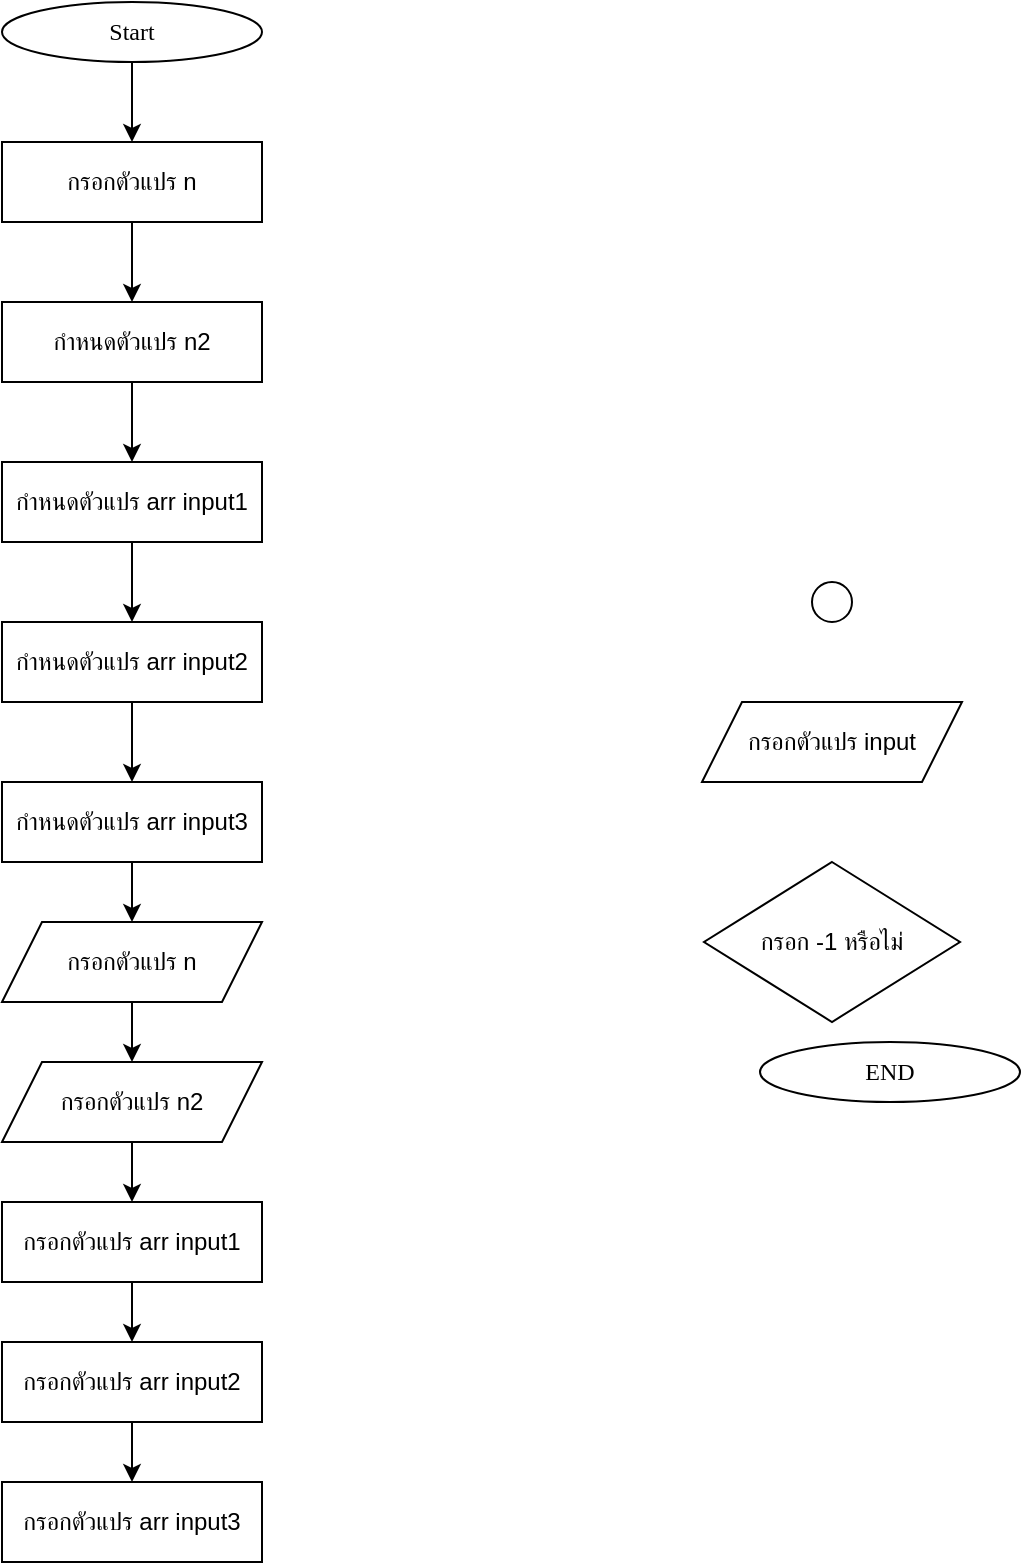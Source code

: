 <mxfile version="25.0.1">
  <diagram name="Page-1" id="b4p0uh4scSWvqloB1kky">
    <mxGraphModel dx="1718" dy="2671" grid="1" gridSize="10" guides="1" tooltips="1" connect="1" arrows="1" fold="1" page="1" pageScale="1" pageWidth="850" pageHeight="1100" math="0" shadow="0">
      <root>
        <mxCell id="0" />
        <mxCell id="1" parent="0" />
        <mxCell id="-wJQ4NL4KOzzLJpwQmLx-7" value="" style="edgeStyle=orthogonalEdgeStyle;rounded=0;orthogonalLoop=1;jettySize=auto;html=1;entryX=0.5;entryY=0;entryDx=0;entryDy=0;" edge="1" parent="1" source="-wJQ4NL4KOzzLJpwQmLx-1">
          <mxGeometry relative="1" as="geometry">
            <mxPoint x="-475.0" y="-1040" as="targetPoint" />
          </mxGeometry>
        </mxCell>
        <mxCell id="-wJQ4NL4KOzzLJpwQmLx-1" value="&lt;font data-font-src=&quot;https://fonts.googleapis.com/css?family=Sarabun&quot; face=&quot;Sarabun&quot;&gt;Start&lt;/font&gt;" style="ellipse;whiteSpace=wrap;html=1;" vertex="1" parent="1">
          <mxGeometry x="-540.0" y="-1110" width="130" height="30" as="geometry" />
        </mxCell>
        <mxCell id="-wJQ4NL4KOzzLJpwQmLx-2" value="กรอกตัวแปร input" style="rounded=0;whiteSpace=wrap;html=1;shape=parallelogram;perimeter=parallelogramPerimeter;fixedSize=1;" vertex="1" parent="1">
          <mxGeometry x="-190.0" y="-760" width="130" height="40" as="geometry" />
        </mxCell>
        <mxCell id="-wJQ4NL4KOzzLJpwQmLx-3" value="" style="ellipse;whiteSpace=wrap;html=1;aspect=fixed;" vertex="1" parent="1">
          <mxGeometry x="-135" y="-820" width="20" height="20" as="geometry" />
        </mxCell>
        <mxCell id="-wJQ4NL4KOzzLJpwQmLx-4" value="กรอก -1 หรือไม่" style="rhombus;whiteSpace=wrap;html=1;" vertex="1" parent="1">
          <mxGeometry x="-189" y="-680" width="128" height="80" as="geometry" />
        </mxCell>
        <mxCell id="-wJQ4NL4KOzzLJpwQmLx-5" value="&lt;font face=&quot;Sarabun&quot;&gt;END&lt;/font&gt;" style="ellipse;whiteSpace=wrap;html=1;" vertex="1" parent="1">
          <mxGeometry x="-161.0" y="-590" width="130" height="30" as="geometry" />
        </mxCell>
        <mxCell id="-wJQ4NL4KOzzLJpwQmLx-9" value="" style="edgeStyle=orthogonalEdgeStyle;rounded=0;orthogonalLoop=1;jettySize=auto;html=1;" edge="1" parent="1" source="-wJQ4NL4KOzzLJpwQmLx-6" target="-wJQ4NL4KOzzLJpwQmLx-8">
          <mxGeometry relative="1" as="geometry" />
        </mxCell>
        <mxCell id="-wJQ4NL4KOzzLJpwQmLx-6" value="กำหนดตัวแปร arr input1" style="rounded=0;whiteSpace=wrap;html=1;" vertex="1" parent="1">
          <mxGeometry x="-540.0" y="-880" width="130" height="40" as="geometry" />
        </mxCell>
        <mxCell id="-wJQ4NL4KOzzLJpwQmLx-11" value="" style="edgeStyle=orthogonalEdgeStyle;rounded=0;orthogonalLoop=1;jettySize=auto;html=1;" edge="1" parent="1" source="-wJQ4NL4KOzzLJpwQmLx-8" target="-wJQ4NL4KOzzLJpwQmLx-10">
          <mxGeometry relative="1" as="geometry" />
        </mxCell>
        <mxCell id="-wJQ4NL4KOzzLJpwQmLx-8" value="กำหนดตัวแปร arr input2" style="rounded=0;whiteSpace=wrap;html=1;" vertex="1" parent="1">
          <mxGeometry x="-540.0" y="-800" width="130" height="40" as="geometry" />
        </mxCell>
        <mxCell id="-wJQ4NL4KOzzLJpwQmLx-19" value="" style="edgeStyle=orthogonalEdgeStyle;rounded=0;orthogonalLoop=1;jettySize=auto;html=1;" edge="1" parent="1" source="-wJQ4NL4KOzzLJpwQmLx-10" target="-wJQ4NL4KOzzLJpwQmLx-17">
          <mxGeometry relative="1" as="geometry" />
        </mxCell>
        <mxCell id="-wJQ4NL4KOzzLJpwQmLx-10" value="กำหนดตัวแปร arr input3" style="rounded=0;whiteSpace=wrap;html=1;" vertex="1" parent="1">
          <mxGeometry x="-540.0" y="-720" width="130" height="40" as="geometry" />
        </mxCell>
        <mxCell id="-wJQ4NL4KOzzLJpwQmLx-13" value="" style="edgeStyle=orthogonalEdgeStyle;rounded=0;orthogonalLoop=1;jettySize=auto;html=1;" edge="1" parent="1" source="-wJQ4NL4KOzzLJpwQmLx-12" target="-wJQ4NL4KOzzLJpwQmLx-6">
          <mxGeometry relative="1" as="geometry" />
        </mxCell>
        <mxCell id="-wJQ4NL4KOzzLJpwQmLx-12" value="กำหนดตัวแปร n2" style="rounded=0;whiteSpace=wrap;html=1;" vertex="1" parent="1">
          <mxGeometry x="-540.0" y="-960" width="130" height="40" as="geometry" />
        </mxCell>
        <mxCell id="-wJQ4NL4KOzzLJpwQmLx-18" value="" style="edgeStyle=orthogonalEdgeStyle;rounded=0;orthogonalLoop=1;jettySize=auto;html=1;" edge="1" parent="1" source="-wJQ4NL4KOzzLJpwQmLx-15" target="-wJQ4NL4KOzzLJpwQmLx-12">
          <mxGeometry relative="1" as="geometry" />
        </mxCell>
        <mxCell id="-wJQ4NL4KOzzLJpwQmLx-15" value="กรอกตัวแปร n" style="rounded=0;whiteSpace=wrap;html=1;shape=label;fixedSize=1;" vertex="1" parent="1">
          <mxGeometry x="-540.0" y="-1040" width="130" height="40" as="geometry" />
        </mxCell>
        <mxCell id="-wJQ4NL4KOzzLJpwQmLx-21" value="" style="edgeStyle=orthogonalEdgeStyle;rounded=0;orthogonalLoop=1;jettySize=auto;html=1;" edge="1" parent="1" source="-wJQ4NL4KOzzLJpwQmLx-17" target="-wJQ4NL4KOzzLJpwQmLx-20">
          <mxGeometry relative="1" as="geometry" />
        </mxCell>
        <mxCell id="-wJQ4NL4KOzzLJpwQmLx-17" value="กรอกตัวแปร n" style="rounded=0;whiteSpace=wrap;html=1;shape=parallelogram;perimeter=parallelogramPerimeter;fixedSize=1;" vertex="1" parent="1">
          <mxGeometry x="-540.0" y="-650" width="130" height="40" as="geometry" />
        </mxCell>
        <mxCell id="-wJQ4NL4KOzzLJpwQmLx-25" value="" style="edgeStyle=orthogonalEdgeStyle;rounded=0;orthogonalLoop=1;jettySize=auto;html=1;" edge="1" parent="1" source="-wJQ4NL4KOzzLJpwQmLx-20" target="-wJQ4NL4KOzzLJpwQmLx-24">
          <mxGeometry relative="1" as="geometry" />
        </mxCell>
        <mxCell id="-wJQ4NL4KOzzLJpwQmLx-20" value="กรอกตัวแปร n2" style="rounded=0;whiteSpace=wrap;html=1;shape=parallelogram;perimeter=parallelogramPerimeter;fixedSize=1;" vertex="1" parent="1">
          <mxGeometry x="-540.0" y="-580" width="130" height="40" as="geometry" />
        </mxCell>
        <mxCell id="-wJQ4NL4KOzzLJpwQmLx-22" value="กรอกตัวแปร arr input3" style="rounded=0;whiteSpace=wrap;html=1;" vertex="1" parent="1">
          <mxGeometry x="-540.0" y="-370" width="130" height="40" as="geometry" />
        </mxCell>
        <mxCell id="-wJQ4NL4KOzzLJpwQmLx-27" value="" style="edgeStyle=orthogonalEdgeStyle;rounded=0;orthogonalLoop=1;jettySize=auto;html=1;" edge="1" parent="1" source="-wJQ4NL4KOzzLJpwQmLx-23" target="-wJQ4NL4KOzzLJpwQmLx-22">
          <mxGeometry relative="1" as="geometry" />
        </mxCell>
        <mxCell id="-wJQ4NL4KOzzLJpwQmLx-23" value="กรอกตัวแปร arr input2" style="rounded=0;whiteSpace=wrap;html=1;" vertex="1" parent="1">
          <mxGeometry x="-540.0" y="-440" width="130" height="40" as="geometry" />
        </mxCell>
        <mxCell id="-wJQ4NL4KOzzLJpwQmLx-26" value="" style="edgeStyle=orthogonalEdgeStyle;rounded=0;orthogonalLoop=1;jettySize=auto;html=1;" edge="1" parent="1" source="-wJQ4NL4KOzzLJpwQmLx-24" target="-wJQ4NL4KOzzLJpwQmLx-23">
          <mxGeometry relative="1" as="geometry" />
        </mxCell>
        <mxCell id="-wJQ4NL4KOzzLJpwQmLx-24" value="กรอกตัวแปร arr input1" style="rounded=0;whiteSpace=wrap;html=1;" vertex="1" parent="1">
          <mxGeometry x="-540.0" y="-510" width="130" height="40" as="geometry" />
        </mxCell>
      </root>
    </mxGraphModel>
  </diagram>
</mxfile>
